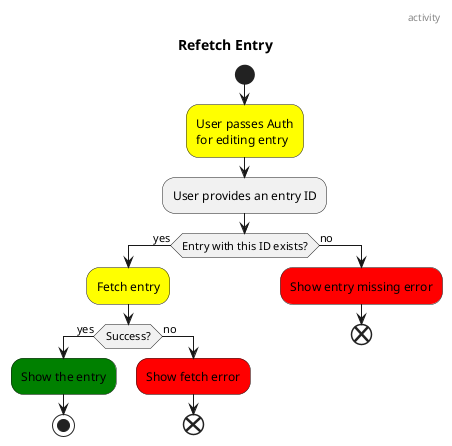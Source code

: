 @startuml refetch-entry-activity
header activity
title Refetch Entry

start
[[auth-activity.svg]]#yellow:User passes Auth\nfor editing entry;
:User provides an entry ID;
if (Entry with this ID exists?) then (yes)
    [[fetch-entry.activity.puml]]#yellow:Fetch entry;
    if (Success?) then (yes)
    #green:Show the entry;
    stop
    else (no)
        #red:Show fetch error;
        end
    endif
else (no)
    #red:Show entry missing error;
    end
endif
@enduml